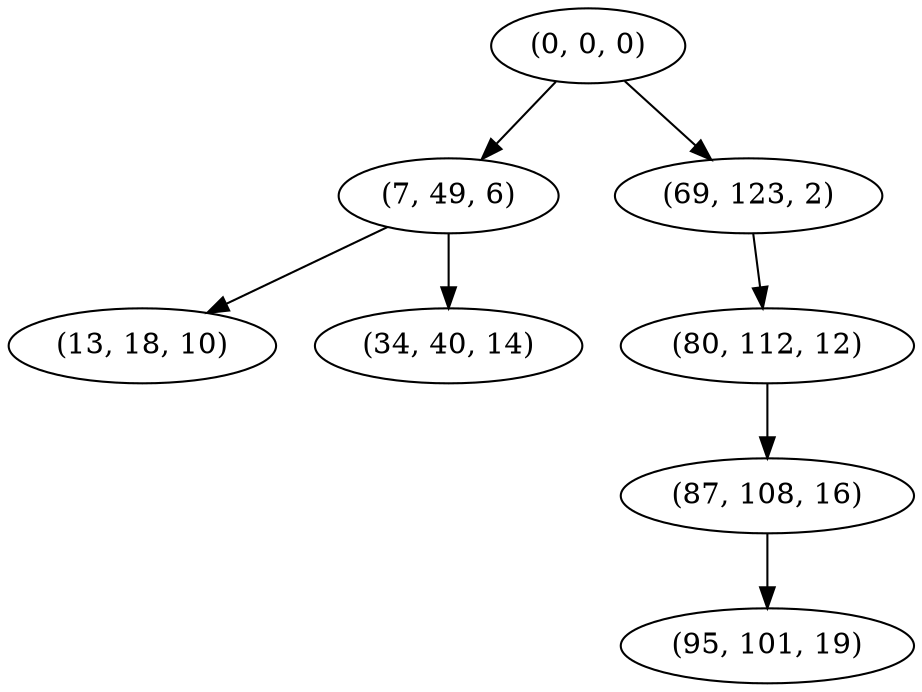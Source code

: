 digraph tree {
    "(0, 0, 0)";
    "(7, 49, 6)";
    "(13, 18, 10)";
    "(34, 40, 14)";
    "(69, 123, 2)";
    "(80, 112, 12)";
    "(87, 108, 16)";
    "(95, 101, 19)";
    "(0, 0, 0)" -> "(7, 49, 6)";
    "(0, 0, 0)" -> "(69, 123, 2)";
    "(7, 49, 6)" -> "(13, 18, 10)";
    "(7, 49, 6)" -> "(34, 40, 14)";
    "(69, 123, 2)" -> "(80, 112, 12)";
    "(80, 112, 12)" -> "(87, 108, 16)";
    "(87, 108, 16)" -> "(95, 101, 19)";
}
